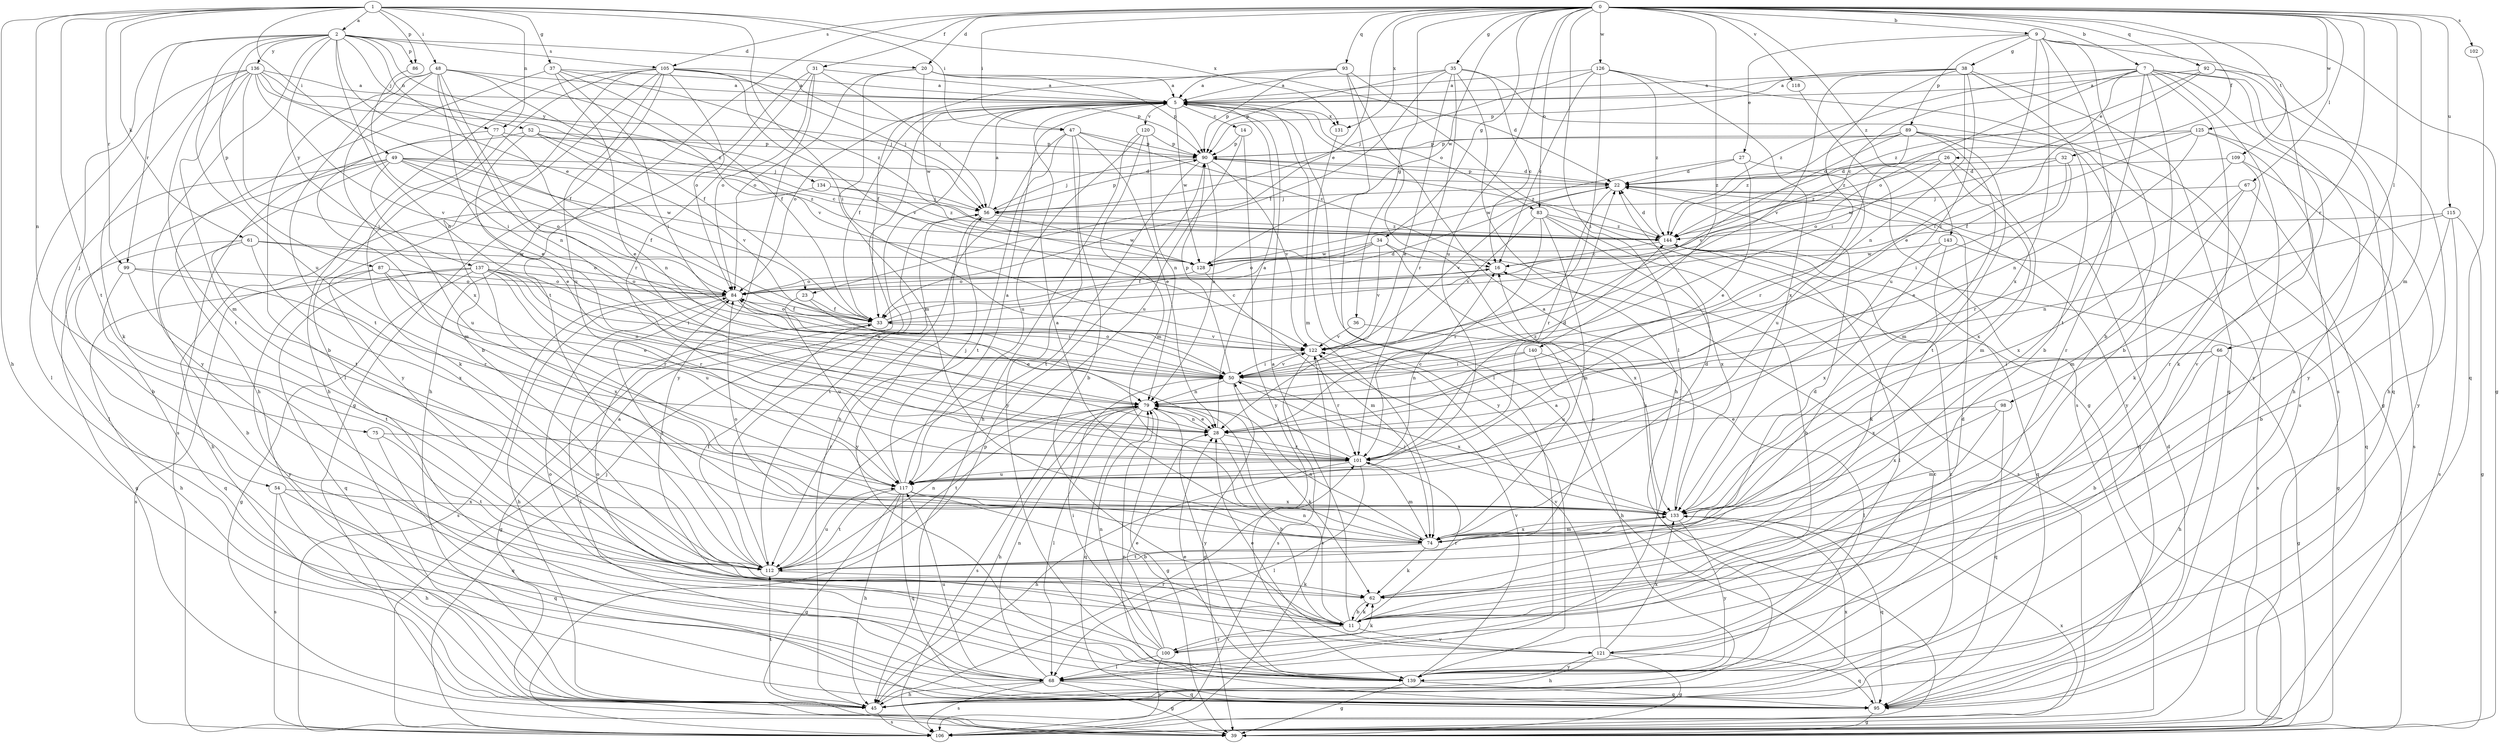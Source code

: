 strict digraph  {
0;
1;
2;
5;
7;
9;
11;
14;
16;
20;
22;
23;
26;
27;
28;
31;
32;
33;
34;
35;
36;
37;
38;
39;
45;
47;
48;
49;
50;
52;
54;
56;
61;
62;
66;
67;
68;
74;
75;
77;
79;
83;
84;
86;
87;
89;
90;
92;
93;
95;
98;
99;
100;
101;
102;
105;
106;
109;
112;
115;
117;
118;
120;
121;
122;
125;
126;
128;
131;
133;
134;
136;
137;
139;
140;
143;
144;
0 -> 7  [label=b];
0 -> 9  [label=b];
0 -> 20  [label=d];
0 -> 23  [label=e];
0 -> 31  [label=f];
0 -> 32  [label=f];
0 -> 34  [label=g];
0 -> 35  [label=g];
0 -> 36  [label=g];
0 -> 47  [label=i];
0 -> 66  [label=l];
0 -> 67  [label=l];
0 -> 68  [label=l];
0 -> 74  [label=m];
0 -> 83  [label=o];
0 -> 92  [label=q];
0 -> 93  [label=q];
0 -> 98  [label=r];
0 -> 102  [label=s];
0 -> 105  [label=s];
0 -> 109  [label=t];
0 -> 112  [label=t];
0 -> 115  [label=u];
0 -> 117  [label=u];
0 -> 118  [label=v];
0 -> 125  [label=w];
0 -> 126  [label=w];
0 -> 128  [label=w];
0 -> 131  [label=x];
0 -> 140  [label=z];
0 -> 143  [label=z];
1 -> 2  [label=a];
1 -> 37  [label=g];
1 -> 45  [label=h];
1 -> 47  [label=i];
1 -> 48  [label=i];
1 -> 49  [label=i];
1 -> 50  [label=i];
1 -> 61  [label=k];
1 -> 75  [label=n];
1 -> 77  [label=n];
1 -> 86  [label=p];
1 -> 99  [label=r];
1 -> 112  [label=t];
1 -> 131  [label=x];
2 -> 20  [label=d];
2 -> 23  [label=e];
2 -> 52  [label=j];
2 -> 54  [label=j];
2 -> 77  [label=n];
2 -> 79  [label=n];
2 -> 86  [label=p];
2 -> 87  [label=p];
2 -> 99  [label=r];
2 -> 105  [label=s];
2 -> 117  [label=u];
2 -> 134  [label=y];
2 -> 136  [label=y];
2 -> 137  [label=y];
2 -> 139  [label=y];
5 -> 14  [label=c];
5 -> 33  [label=f];
5 -> 74  [label=m];
5 -> 83  [label=o];
5 -> 84  [label=o];
5 -> 120  [label=v];
5 -> 128  [label=w];
5 -> 131  [label=x];
7 -> 5  [label=a];
7 -> 11  [label=b];
7 -> 16  [label=c];
7 -> 26  [label=e];
7 -> 45  [label=h];
7 -> 84  [label=o];
7 -> 95  [label=q];
7 -> 100  [label=r];
7 -> 112  [label=t];
7 -> 121  [label=v];
7 -> 139  [label=y];
7 -> 144  [label=z];
9 -> 11  [label=b];
9 -> 27  [label=e];
9 -> 28  [label=e];
9 -> 38  [label=g];
9 -> 39  [label=g];
9 -> 89  [label=p];
9 -> 100  [label=r];
9 -> 106  [label=s];
9 -> 133  [label=x];
11 -> 5  [label=a];
11 -> 62  [label=k];
11 -> 79  [label=n];
11 -> 100  [label=r];
11 -> 101  [label=r];
11 -> 121  [label=v];
14 -> 90  [label=p];
14 -> 117  [label=u];
14 -> 139  [label=y];
16 -> 84  [label=o];
20 -> 5  [label=a];
20 -> 22  [label=d];
20 -> 74  [label=m];
20 -> 84  [label=o];
20 -> 90  [label=p];
20 -> 128  [label=w];
22 -> 56  [label=j];
22 -> 90  [label=p];
22 -> 95  [label=q];
22 -> 101  [label=r];
22 -> 122  [label=v];
23 -> 28  [label=e];
23 -> 33  [label=f];
23 -> 117  [label=u];
26 -> 22  [label=d];
26 -> 74  [label=m];
26 -> 84  [label=o];
26 -> 133  [label=x];
26 -> 144  [label=z];
27 -> 22  [label=d];
27 -> 28  [label=e];
27 -> 117  [label=u];
27 -> 128  [label=w];
28 -> 5  [label=a];
28 -> 11  [label=b];
28 -> 79  [label=n];
28 -> 101  [label=r];
28 -> 144  [label=z];
31 -> 5  [label=a];
31 -> 45  [label=h];
31 -> 56  [label=j];
31 -> 84  [label=o];
31 -> 101  [label=r];
31 -> 139  [label=y];
32 -> 22  [label=d];
32 -> 28  [label=e];
32 -> 50  [label=i];
32 -> 128  [label=w];
33 -> 16  [label=c];
33 -> 22  [label=d];
33 -> 39  [label=g];
33 -> 68  [label=l];
33 -> 84  [label=o];
33 -> 122  [label=v];
34 -> 11  [label=b];
34 -> 33  [label=f];
34 -> 84  [label=o];
34 -> 122  [label=v];
34 -> 128  [label=w];
34 -> 133  [label=x];
35 -> 5  [label=a];
35 -> 16  [label=c];
35 -> 28  [label=e];
35 -> 33  [label=f];
35 -> 39  [label=g];
35 -> 45  [label=h];
35 -> 90  [label=p];
35 -> 101  [label=r];
36 -> 45  [label=h];
36 -> 122  [label=v];
37 -> 5  [label=a];
37 -> 28  [label=e];
37 -> 33  [label=f];
37 -> 45  [label=h];
37 -> 50  [label=i];
37 -> 144  [label=z];
38 -> 5  [label=a];
38 -> 11  [label=b];
38 -> 50  [label=i];
38 -> 79  [label=n];
38 -> 90  [label=p];
38 -> 95  [label=q];
38 -> 117  [label=u];
38 -> 122  [label=v];
45 -> 101  [label=r];
45 -> 106  [label=s];
45 -> 112  [label=t];
45 -> 133  [label=x];
45 -> 144  [label=z];
47 -> 11  [label=b];
47 -> 16  [label=c];
47 -> 28  [label=e];
47 -> 45  [label=h];
47 -> 90  [label=p];
47 -> 112  [label=t];
47 -> 139  [label=y];
48 -> 5  [label=a];
48 -> 11  [label=b];
48 -> 28  [label=e];
48 -> 33  [label=f];
48 -> 50  [label=i];
48 -> 79  [label=n];
48 -> 112  [label=t];
48 -> 122  [label=v];
48 -> 133  [label=x];
49 -> 11  [label=b];
49 -> 22  [label=d];
49 -> 33  [label=f];
49 -> 68  [label=l];
49 -> 84  [label=o];
49 -> 112  [label=t];
49 -> 117  [label=u];
49 -> 128  [label=w];
49 -> 144  [label=z];
50 -> 39  [label=g];
50 -> 79  [label=n];
50 -> 84  [label=o];
50 -> 90  [label=p];
50 -> 122  [label=v];
50 -> 133  [label=x];
52 -> 16  [label=c];
52 -> 28  [label=e];
52 -> 56  [label=j];
52 -> 74  [label=m];
52 -> 90  [label=p];
52 -> 122  [label=v];
54 -> 45  [label=h];
54 -> 95  [label=q];
54 -> 106  [label=s];
54 -> 133  [label=x];
56 -> 5  [label=a];
56 -> 90  [label=p];
56 -> 112  [label=t];
56 -> 128  [label=w];
56 -> 139  [label=y];
56 -> 144  [label=z];
61 -> 11  [label=b];
61 -> 39  [label=g];
61 -> 84  [label=o];
61 -> 128  [label=w];
61 -> 133  [label=x];
62 -> 11  [label=b];
62 -> 22  [label=d];
66 -> 11  [label=b];
66 -> 39  [label=g];
66 -> 45  [label=h];
66 -> 50  [label=i];
66 -> 133  [label=x];
67 -> 56  [label=j];
67 -> 74  [label=m];
67 -> 95  [label=q];
67 -> 133  [label=x];
68 -> 39  [label=g];
68 -> 45  [label=h];
68 -> 79  [label=n];
68 -> 95  [label=q];
68 -> 106  [label=s];
68 -> 117  [label=u];
74 -> 5  [label=a];
74 -> 22  [label=d];
74 -> 62  [label=k];
74 -> 79  [label=n];
74 -> 84  [label=o];
74 -> 112  [label=t];
74 -> 133  [label=x];
75 -> 95  [label=q];
75 -> 101  [label=r];
75 -> 112  [label=t];
77 -> 62  [label=k];
77 -> 79  [label=n];
77 -> 90  [label=p];
77 -> 106  [label=s];
79 -> 28  [label=e];
79 -> 39  [label=g];
79 -> 45  [label=h];
79 -> 62  [label=k];
79 -> 68  [label=l];
79 -> 95  [label=q];
79 -> 106  [label=s];
79 -> 112  [label=t];
79 -> 139  [label=y];
83 -> 74  [label=m];
83 -> 101  [label=r];
83 -> 106  [label=s];
83 -> 122  [label=v];
83 -> 133  [label=x];
83 -> 144  [label=z];
84 -> 33  [label=f];
84 -> 45  [label=h];
84 -> 50  [label=i];
84 -> 106  [label=s];
84 -> 112  [label=t];
86 -> 50  [label=i];
87 -> 28  [label=e];
87 -> 45  [label=h];
87 -> 84  [label=o];
87 -> 101  [label=r];
87 -> 139  [label=y];
89 -> 74  [label=m];
89 -> 90  [label=p];
89 -> 101  [label=r];
89 -> 112  [label=t];
89 -> 122  [label=v];
89 -> 139  [label=y];
89 -> 144  [label=z];
90 -> 22  [label=d];
90 -> 56  [label=j];
90 -> 79  [label=n];
90 -> 112  [label=t];
90 -> 122  [label=v];
90 -> 144  [label=z];
92 -> 5  [label=a];
92 -> 45  [label=h];
92 -> 50  [label=i];
92 -> 139  [label=y];
92 -> 144  [label=z];
93 -> 5  [label=a];
93 -> 33  [label=f];
93 -> 39  [label=g];
93 -> 68  [label=l];
93 -> 90  [label=p];
93 -> 106  [label=s];
95 -> 5  [label=a];
95 -> 22  [label=d];
95 -> 39  [label=g];
95 -> 79  [label=n];
98 -> 28  [label=e];
98 -> 74  [label=m];
98 -> 95  [label=q];
98 -> 133  [label=x];
99 -> 84  [label=o];
99 -> 95  [label=q];
99 -> 101  [label=r];
99 -> 112  [label=t];
100 -> 28  [label=e];
100 -> 50  [label=i];
100 -> 62  [label=k];
100 -> 68  [label=l];
100 -> 79  [label=n];
100 -> 84  [label=o];
100 -> 106  [label=s];
101 -> 16  [label=c];
101 -> 22  [label=d];
101 -> 45  [label=h];
101 -> 50  [label=i];
101 -> 68  [label=l];
101 -> 74  [label=m];
101 -> 117  [label=u];
102 -> 95  [label=q];
105 -> 5  [label=a];
105 -> 11  [label=b];
105 -> 39  [label=g];
105 -> 45  [label=h];
105 -> 56  [label=j];
105 -> 68  [label=l];
105 -> 84  [label=o];
105 -> 90  [label=p];
105 -> 117  [label=u];
105 -> 122  [label=v];
105 -> 139  [label=y];
106 -> 5  [label=a];
106 -> 56  [label=j];
106 -> 90  [label=p];
106 -> 122  [label=v];
106 -> 133  [label=x];
109 -> 22  [label=d];
109 -> 62  [label=k];
109 -> 101  [label=r];
109 -> 106  [label=s];
112 -> 5  [label=a];
112 -> 16  [label=c];
112 -> 33  [label=f];
112 -> 62  [label=k];
112 -> 79  [label=n];
112 -> 117  [label=u];
115 -> 11  [label=b];
115 -> 39  [label=g];
115 -> 79  [label=n];
115 -> 106  [label=s];
115 -> 144  [label=z];
117 -> 5  [label=a];
117 -> 11  [label=b];
117 -> 39  [label=g];
117 -> 45  [label=h];
117 -> 56  [label=j];
117 -> 95  [label=q];
117 -> 112  [label=t];
117 -> 133  [label=x];
118 -> 106  [label=s];
120 -> 45  [label=h];
120 -> 74  [label=m];
120 -> 79  [label=n];
120 -> 90  [label=p];
120 -> 117  [label=u];
121 -> 22  [label=d];
121 -> 28  [label=e];
121 -> 39  [label=g];
121 -> 45  [label=h];
121 -> 84  [label=o];
121 -> 95  [label=q];
121 -> 122  [label=v];
121 -> 133  [label=x];
121 -> 139  [label=y];
122 -> 50  [label=i];
122 -> 101  [label=r];
122 -> 106  [label=s];
125 -> 33  [label=f];
125 -> 62  [label=k];
125 -> 79  [label=n];
125 -> 90  [label=p];
125 -> 139  [label=y];
125 -> 144  [label=z];
126 -> 5  [label=a];
126 -> 16  [label=c];
126 -> 50  [label=i];
126 -> 56  [label=j];
126 -> 106  [label=s];
126 -> 133  [label=x];
126 -> 144  [label=z];
128 -> 74  [label=m];
128 -> 84  [label=o];
131 -> 139  [label=y];
133 -> 5  [label=a];
133 -> 50  [label=i];
133 -> 74  [label=m];
133 -> 95  [label=q];
133 -> 139  [label=y];
134 -> 45  [label=h];
134 -> 56  [label=j];
134 -> 144  [label=z];
136 -> 5  [label=a];
136 -> 33  [label=f];
136 -> 50  [label=i];
136 -> 56  [label=j];
136 -> 62  [label=k];
136 -> 68  [label=l];
136 -> 74  [label=m];
136 -> 112  [label=t];
136 -> 122  [label=v];
136 -> 144  [label=z];
137 -> 39  [label=g];
137 -> 50  [label=i];
137 -> 79  [label=n];
137 -> 84  [label=o];
137 -> 95  [label=q];
137 -> 101  [label=r];
137 -> 106  [label=s];
137 -> 117  [label=u];
137 -> 133  [label=x];
139 -> 16  [label=c];
139 -> 28  [label=e];
139 -> 39  [label=g];
139 -> 95  [label=q];
139 -> 122  [label=v];
140 -> 50  [label=i];
140 -> 68  [label=l];
140 -> 79  [label=n];
140 -> 117  [label=u];
143 -> 62  [label=k];
143 -> 106  [label=s];
143 -> 128  [label=w];
143 -> 133  [label=x];
144 -> 16  [label=c];
144 -> 22  [label=d];
144 -> 39  [label=g];
144 -> 68  [label=l];
144 -> 95  [label=q];
}
